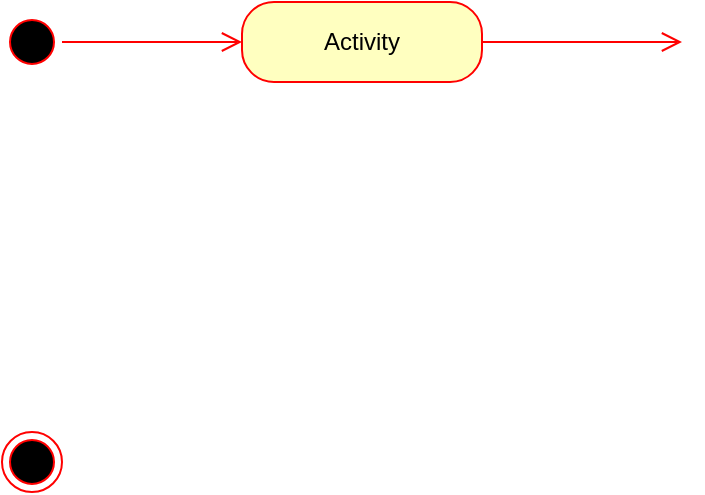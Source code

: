 <mxfile version="13.10.4" type="github">
  <diagram id="R34ZYv0XPSwRLobc-koi" name="Page-1">
    <mxGraphModel dx="1455" dy="1069" grid="1" gridSize="10" guides="1" tooltips="1" connect="1" arrows="1" fold="1" page="1" pageScale="1" pageWidth="827" pageHeight="1169" math="0" shadow="0">
      <root>
        <mxCell id="0" />
        <mxCell id="1" parent="0" />
        <mxCell id="GCmUhMJURMeAsqbes3RS-3" value="" style="ellipse;html=1;shape=endState;fillColor=#000000;strokeColor=#ff0000;" vertex="1" parent="1">
          <mxGeometry x="30" y="270" width="30" height="30" as="geometry" />
        </mxCell>
        <mxCell id="GCmUhMJURMeAsqbes3RS-4" value="" style="ellipse;html=1;shape=startState;fillColor=#000000;strokeColor=#ff0000;" vertex="1" parent="1">
          <mxGeometry x="30" y="60" width="30" height="30" as="geometry" />
        </mxCell>
        <mxCell id="GCmUhMJURMeAsqbes3RS-5" value="" style="edgeStyle=orthogonalEdgeStyle;html=1;verticalAlign=bottom;endArrow=open;endSize=8;strokeColor=#ff0000;" edge="1" source="GCmUhMJURMeAsqbes3RS-4" parent="1" target="GCmUhMJURMeAsqbes3RS-6">
          <mxGeometry relative="1" as="geometry">
            <mxPoint x="130" y="75" as="targetPoint" />
          </mxGeometry>
        </mxCell>
        <mxCell id="GCmUhMJURMeAsqbes3RS-6" value="Activity" style="rounded=1;whiteSpace=wrap;html=1;arcSize=40;fontColor=#000000;fillColor=#ffffc0;strokeColor=#ff0000;" vertex="1" parent="1">
          <mxGeometry x="150" y="55" width="120" height="40" as="geometry" />
        </mxCell>
        <mxCell id="GCmUhMJURMeAsqbes3RS-7" value="" style="edgeStyle=orthogonalEdgeStyle;html=1;verticalAlign=bottom;endArrow=open;endSize=8;strokeColor=#ff0000;" edge="1" source="GCmUhMJURMeAsqbes3RS-6" parent="1">
          <mxGeometry relative="1" as="geometry">
            <mxPoint x="370" y="75" as="targetPoint" />
            <Array as="points">
              <mxPoint x="370" y="75" />
            </Array>
          </mxGeometry>
        </mxCell>
      </root>
    </mxGraphModel>
  </diagram>
</mxfile>
